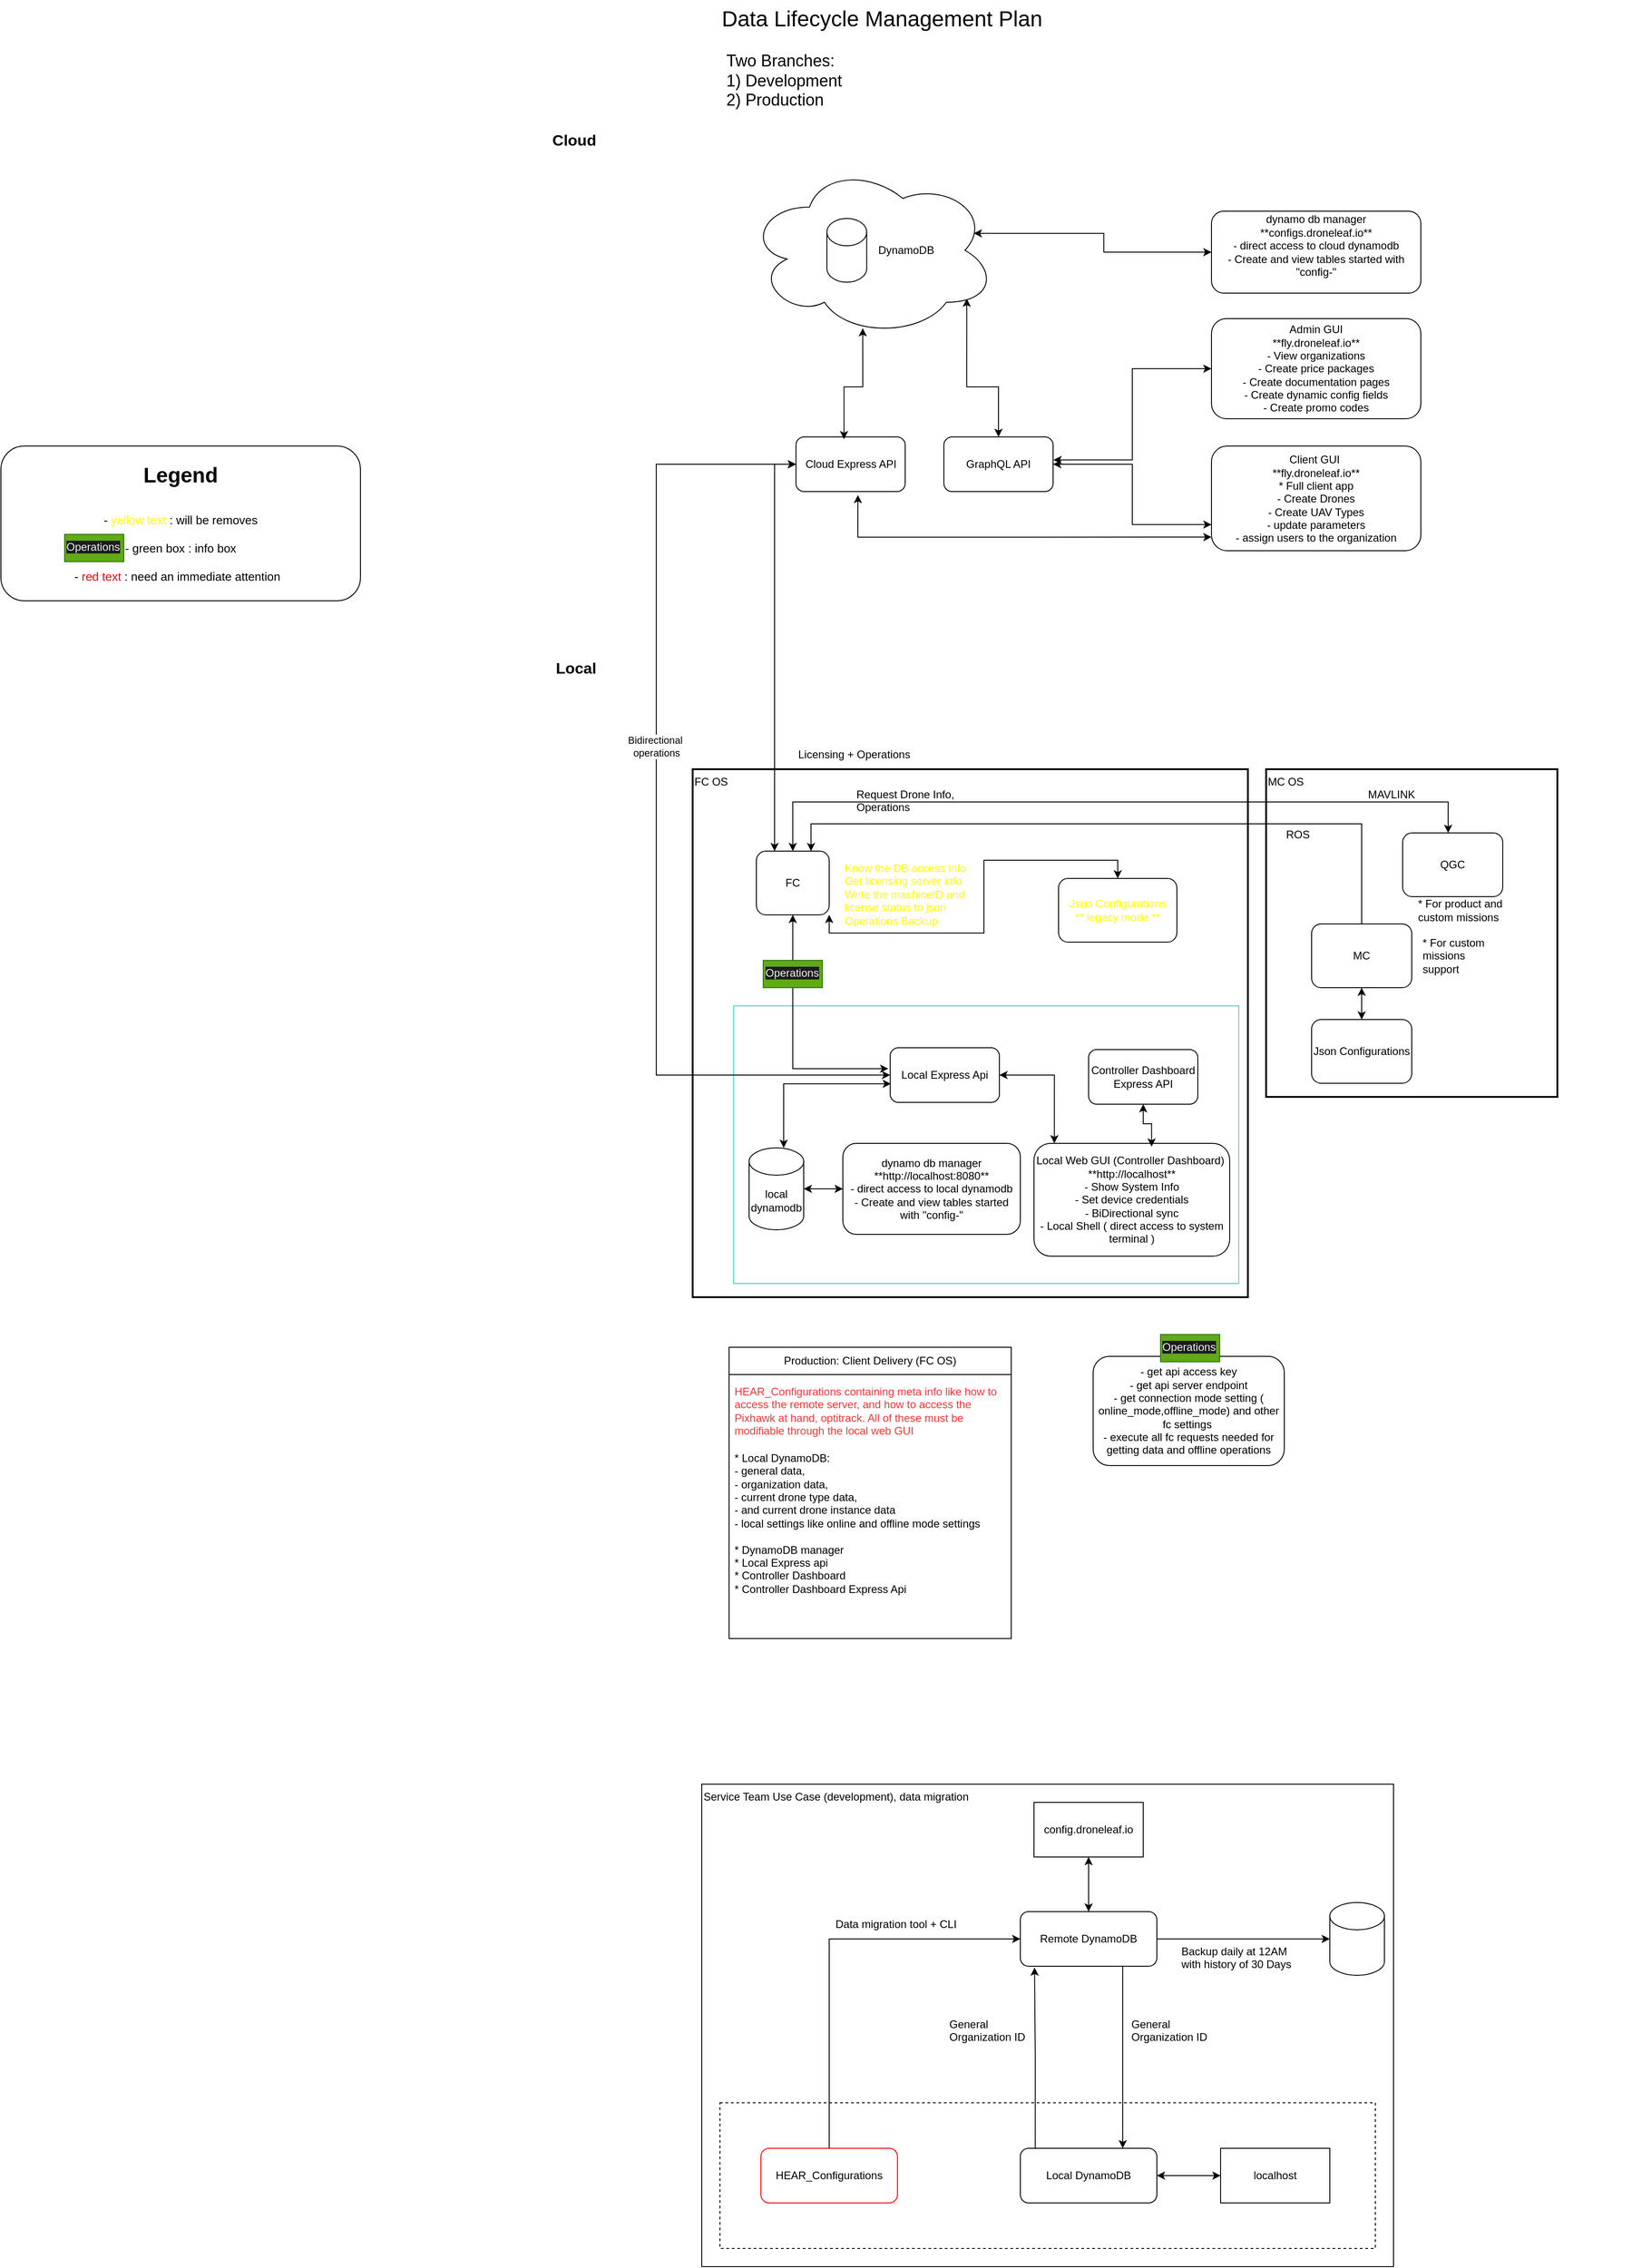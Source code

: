 <mxfile version="24.7.17">
  <diagram name="Page-1" id="wEaOUi3Pj6hZfM4FQyrd">
    <mxGraphModel dx="1914" dy="1690" grid="1" gridSize="10" guides="1" tooltips="1" connect="1" arrows="1" fold="1" page="1" pageScale="1" pageWidth="850" pageHeight="1100" math="0" shadow="0">
      <root>
        <mxCell id="0" />
        <mxCell id="1" parent="0" />
        <mxCell id="-x9LoiYlIFWPIXEZT7Lc-37" value="" style="rounded=0;whiteSpace=wrap;html=1;align=left;verticalAlign=top;fillColor=none;strokeWidth=2;strokeColor=#FFFFFF;" parent="1" vertex="1">
          <mxGeometry x="-170" y="355" width="1200" height="755" as="geometry" />
        </mxCell>
        <mxCell id="-x9LoiYlIFWPIXEZT7Lc-34" value="" style="rounded=0;whiteSpace=wrap;html=1;align=left;verticalAlign=top;fillColor=none;strokeWidth=2;strokeColor=#FFFFFF;" parent="1" vertex="1">
          <mxGeometry x="-170" y="-220" width="1200" height="530" as="geometry" />
        </mxCell>
        <mxCell id="qlC8jze0-tgk6nKBFoq2-5" value="FC OS" style="rounded=0;whiteSpace=wrap;html=1;align=left;verticalAlign=top;fillColor=none;strokeWidth=2;" parent="1" vertex="1">
          <mxGeometry y="495" width="610" height="580" as="geometry" />
        </mxCell>
        <mxCell id="-x9LoiYlIFWPIXEZT7Lc-21" value="" style="rounded=0;whiteSpace=wrap;html=1;align=left;verticalAlign=top;fillColor=none;strokeWidth=1;strokeColor=#50cec5;" parent="1" vertex="1">
          <mxGeometry x="45" y="755" width="555" height="305" as="geometry" />
        </mxCell>
        <mxCell id="C1pOEUcsQqXFjarirRQL-31" value="Service Team Use Case (development), data migration" style="rounded=0;whiteSpace=wrap;html=1;verticalAlign=top;align=left;" parent="1" vertex="1">
          <mxGeometry x="10" y="1610" width="760" height="530" as="geometry" />
        </mxCell>
        <mxCell id="C1pOEUcsQqXFjarirRQL-26" value="" style="rounded=0;whiteSpace=wrap;html=1;fillColor=none;dashed=1;" parent="1" vertex="1">
          <mxGeometry x="30" y="1960" width="720" height="160" as="geometry" />
        </mxCell>
        <mxCell id="qlC8jze0-tgk6nKBFoq2-6" value="MC OS" style="rounded=0;whiteSpace=wrap;html=1;align=left;verticalAlign=top;strokeWidth=2;" parent="1" vertex="1">
          <mxGeometry x="630" y="495" width="320" height="360" as="geometry" />
        </mxCell>
        <mxCell id="qlC8jze0-tgk6nKBFoq2-7" value="FC" style="rounded=1;whiteSpace=wrap;html=1;" parent="1" vertex="1">
          <mxGeometry x="70" y="585" width="80" height="70" as="geometry" />
        </mxCell>
        <mxCell id="C1pOEUcsQqXFjarirRQL-5" style="edgeStyle=orthogonalEdgeStyle;rounded=0;orthogonalLoop=1;jettySize=auto;html=1;exitX=-0.017;exitY=0.383;exitDx=0;exitDy=0;exitPerimeter=0;entryX=0.5;entryY=1;entryDx=0;entryDy=0;startArrow=classic;startFill=1;" parent="1" source="-x9LoiYlIFWPIXEZT7Lc-17" target="qlC8jze0-tgk6nKBFoq2-7" edge="1">
          <mxGeometry relative="1" as="geometry" />
        </mxCell>
        <mxCell id="qlC8jze0-tgk6nKBFoq2-8" value="local&lt;div&gt;dynamo&lt;span style=&quot;background-color: initial;&quot;&gt;db&lt;/span&gt;&lt;/div&gt;" style="shape=cylinder3;whiteSpace=wrap;html=1;boundedLbl=1;backgroundOutline=1;size=15;" parent="1" vertex="1">
          <mxGeometry x="62" y="911" width="60" height="90" as="geometry" />
        </mxCell>
        <mxCell id="qlC8jze0-tgk6nKBFoq2-10" value="Local Web GUI (Controller Dashboard)&amp;nbsp;&lt;div&gt;**http://localhost**&lt;br&gt;&lt;div&gt;- Show System Info&lt;br&gt;- Set device credentials&lt;br&gt;- BiDirectional sync&lt;/div&gt;&lt;/div&gt;&lt;div&gt;- Local Shell ( direct access to system terminal )&lt;/div&gt;" style="rounded=1;whiteSpace=wrap;html=1;" parent="1" vertex="1">
          <mxGeometry x="375" y="906" width="215" height="124" as="geometry" />
        </mxCell>
        <mxCell id="qlC8jze0-tgk6nKBFoq2-12" value="&lt;font color=&quot;#ffff00&quot;&gt;Json Configurations&lt;/font&gt;&lt;div&gt;&lt;font color=&quot;#ffff00&quot;&gt;** legacy mode **&lt;/font&gt;&lt;/div&gt;" style="rounded=1;whiteSpace=wrap;html=1;" parent="1" vertex="1">
          <mxGeometry x="402" y="615" width="130" height="70" as="geometry" />
        </mxCell>
        <mxCell id="qlC8jze0-tgk6nKBFoq2-13" value="Json Configurations" style="rounded=1;whiteSpace=wrap;html=1;" parent="1" vertex="1">
          <mxGeometry x="680" y="770" width="110" height="70" as="geometry" />
        </mxCell>
        <mxCell id="C1pOEUcsQqXFjarirRQL-33" style="edgeStyle=orthogonalEdgeStyle;rounded=0;orthogonalLoop=1;jettySize=auto;html=1;entryX=0.5;entryY=0;entryDx=0;entryDy=0;startArrow=classic;startFill=1;" parent="1" source="qlC8jze0-tgk6nKBFoq2-14" target="qlC8jze0-tgk6nKBFoq2-7" edge="1">
          <mxGeometry relative="1" as="geometry">
            <mxPoint x="705" y="530" as="sourcePoint" />
            <mxPoint x="105" y="550" as="targetPoint" />
            <Array as="points">
              <mxPoint x="830" y="531" />
              <mxPoint x="110" y="531" />
            </Array>
          </mxGeometry>
        </mxCell>
        <mxCell id="qlC8jze0-tgk6nKBFoq2-14" value="QGC" style="rounded=1;whiteSpace=wrap;html=1;" parent="1" vertex="1">
          <mxGeometry x="780" y="565" width="110" height="70" as="geometry" />
        </mxCell>
        <mxCell id="C1pOEUcsQqXFjarirRQL-48" style="edgeStyle=orthogonalEdgeStyle;rounded=0;orthogonalLoop=1;jettySize=auto;html=1;exitX=0.5;exitY=0;exitDx=0;exitDy=0;entryX=0.75;entryY=0;entryDx=0;entryDy=0;startArrow=none;startFill=0;" parent="1" source="qlC8jze0-tgk6nKBFoq2-16" target="qlC8jze0-tgk6nKBFoq2-7" edge="1">
          <mxGeometry relative="1" as="geometry">
            <Array as="points">
              <mxPoint x="735" y="555" />
              <mxPoint x="130" y="555" />
            </Array>
          </mxGeometry>
        </mxCell>
        <mxCell id="qlC8jze0-tgk6nKBFoq2-16" value="MC" style="rounded=1;whiteSpace=wrap;html=1;" parent="1" vertex="1">
          <mxGeometry x="680" y="665" width="110" height="70" as="geometry" />
        </mxCell>
        <mxCell id="C1pOEUcsQqXFjarirRQL-1" value="Production: Client Delivery (FC OS)" style="swimlane;fontStyle=0;childLayout=stackLayout;horizontal=1;startSize=30;horizontalStack=0;resizeParent=1;resizeParentMax=0;resizeLast=0;collapsible=1;marginBottom=0;whiteSpace=wrap;html=1;" parent="1" vertex="1">
          <mxGeometry x="40" y="1130" width="310" height="320" as="geometry">
            <mxRectangle x="40" y="1130" width="230" height="30" as="alternateBounds" />
          </mxGeometry>
        </mxCell>
        <mxCell id="C1pOEUcsQqXFjarirRQL-3" value="&lt;font color=&quot;#ff3333&quot;&gt;HEAR_Configurations containing meta info like how to access the remote server, and how to access the Pixhawk at hand, optitrack. All of these must be modifiable through the local web GUI&lt;/font&gt;" style="text;strokeColor=none;fillColor=none;align=left;verticalAlign=middle;spacingLeft=4;spacingRight=4;overflow=hidden;points=[[0,0.5],[1,0.5]];portConstraint=eastwest;rotatable=0;whiteSpace=wrap;html=1;" parent="C1pOEUcsQqXFjarirRQL-1" vertex="1">
          <mxGeometry y="30" width="310" height="80" as="geometry" />
        </mxCell>
        <mxCell id="C1pOEUcsQqXFjarirRQL-4" value="* Local DynamoDB:&lt;div&gt;- general data,&amp;nbsp;&lt;/div&gt;&lt;div&gt;- organization data,&amp;nbsp;&lt;/div&gt;&lt;div&gt;- current drone type data,&amp;nbsp;&lt;/div&gt;&lt;div&gt;- and current drone instance data&lt;/div&gt;&lt;div&gt;- local settings like online and offline mode settings&lt;/div&gt;&lt;div&gt;&lt;br&gt;&lt;/div&gt;&lt;div&gt;* DynamoDB manager&lt;/div&gt;&lt;div&gt;&lt;span style=&quot;background-color: initial;&quot;&gt;* Local Express api&lt;/span&gt;&lt;br&gt;&lt;/div&gt;&lt;div&gt;* Controller Dashboard&amp;nbsp;&lt;/div&gt;&lt;div&gt;* Controller Dashboard Express Api&lt;/div&gt;&lt;div&gt;&lt;br&gt;&lt;/div&gt;&lt;div&gt;&lt;br&gt;&lt;/div&gt;&lt;div&gt;&lt;br&gt;&lt;/div&gt;" style="text;strokeColor=none;fillColor=none;align=left;verticalAlign=middle;spacingLeft=4;spacingRight=4;overflow=hidden;points=[[0,0.5],[1,0.5]];portConstraint=eastwest;rotatable=0;whiteSpace=wrap;html=1;" parent="C1pOEUcsQqXFjarirRQL-1" vertex="1">
          <mxGeometry y="110" width="310" height="210" as="geometry" />
        </mxCell>
        <mxCell id="C1pOEUcsQqXFjarirRQL-6" style="edgeStyle=orthogonalEdgeStyle;rounded=0;orthogonalLoop=1;jettySize=auto;html=1;exitX=0.5;exitY=0;exitDx=0;exitDy=0;entryX=1;entryY=1;entryDx=0;entryDy=0;startArrow=classic;startFill=1;" parent="1" source="qlC8jze0-tgk6nKBFoq2-12" target="qlC8jze0-tgk6nKBFoq2-7" edge="1">
          <mxGeometry relative="1" as="geometry">
            <mxPoint x="120" y="765" as="sourcePoint" />
            <mxPoint x="120" y="665" as="targetPoint" />
            <Array as="points">
              <mxPoint x="467" y="595" />
              <mxPoint x="320" y="595" />
              <mxPoint x="320" y="675" />
              <mxPoint x="150" y="675" />
            </Array>
          </mxGeometry>
        </mxCell>
        <mxCell id="C1pOEUcsQqXFjarirRQL-7" value="&lt;font color=&quot;#ffff00&quot;&gt;Know the DB access info&lt;/font&gt;&lt;div&gt;&lt;font color=&quot;#ffff00&quot;&gt;Get licensing server info&lt;br&gt;&lt;/font&gt;&lt;div&gt;&lt;font color=&quot;#ffff00&quot;&gt;Write the machineID and license status to json&lt;/font&gt;&lt;/div&gt;&lt;/div&gt;&lt;div&gt;&lt;font color=&quot;#ffff00&quot;&gt;Operations Backup&lt;/font&gt;&lt;/div&gt;" style="text;html=1;align=left;verticalAlign=top;whiteSpace=wrap;rounded=0;" parent="1" vertex="1">
          <mxGeometry x="165" y="590" width="145" height="100" as="geometry" />
        </mxCell>
        <mxCell id="C1pOEUcsQqXFjarirRQL-9" style="edgeStyle=orthogonalEdgeStyle;rounded=0;orthogonalLoop=1;jettySize=auto;html=1;entryX=0.104;entryY=0;entryDx=0;entryDy=0;startArrow=classic;startFill=1;entryPerimeter=0;" parent="1" source="-x9LoiYlIFWPIXEZT7Lc-17" target="qlC8jze0-tgk6nKBFoq2-10" edge="1">
          <mxGeometry relative="1" as="geometry">
            <mxPoint x="300" y="765" as="sourcePoint" />
            <mxPoint x="160" y="665" as="targetPoint" />
          </mxGeometry>
        </mxCell>
        <mxCell id="C1pOEUcsQqXFjarirRQL-13" style="edgeStyle=orthogonalEdgeStyle;rounded=0;orthogonalLoop=1;jettySize=auto;html=1;exitX=0.5;exitY=0;exitDx=0;exitDy=0;" parent="1" source="C1pOEUcsQqXFjarirRQL-10" target="C1pOEUcsQqXFjarirRQL-11" edge="1">
          <mxGeometry relative="1" as="geometry">
            <Array as="points">
              <mxPoint x="150" y="1780" />
            </Array>
          </mxGeometry>
        </mxCell>
        <mxCell id="C1pOEUcsQqXFjarirRQL-10" value="HEAR_Configurations" style="rounded=1;whiteSpace=wrap;html=1;strokeColor=#FF0000;" parent="1" vertex="1">
          <mxGeometry x="75" y="2010" width="150" height="60" as="geometry" />
        </mxCell>
        <mxCell id="C1pOEUcsQqXFjarirRQL-11" value="Remote DynamoDB" style="rounded=1;whiteSpace=wrap;html=1;" parent="1" vertex="1">
          <mxGeometry x="360" y="1750" width="150" height="60" as="geometry" />
        </mxCell>
        <mxCell id="C1pOEUcsQqXFjarirRQL-12" value="Local DynamoDB" style="rounded=1;whiteSpace=wrap;html=1;" parent="1" vertex="1">
          <mxGeometry x="360" y="2010" width="150" height="60" as="geometry" />
        </mxCell>
        <mxCell id="C1pOEUcsQqXFjarirRQL-14" value="Data migration tool + CLI" style="text;html=1;align=left;verticalAlign=top;whiteSpace=wrap;rounded=0;" parent="1" vertex="1">
          <mxGeometry x="155" y="1750" width="160" height="30" as="geometry" />
        </mxCell>
        <mxCell id="C1pOEUcsQqXFjarirRQL-15" style="edgeStyle=orthogonalEdgeStyle;rounded=0;orthogonalLoop=1;jettySize=auto;html=1;exitX=0.109;exitY=-0.003;exitDx=0;exitDy=0;entryX=0.104;entryY=1.023;entryDx=0;entryDy=0;exitPerimeter=0;entryPerimeter=0;" parent="1" source="C1pOEUcsQqXFjarirRQL-12" target="C1pOEUcsQqXFjarirRQL-11" edge="1">
          <mxGeometry relative="1" as="geometry">
            <mxPoint x="250" y="1830" as="sourcePoint" />
            <mxPoint x="380" y="1830" as="targetPoint" />
          </mxGeometry>
        </mxCell>
        <mxCell id="C1pOEUcsQqXFjarirRQL-16" style="edgeStyle=orthogonalEdgeStyle;rounded=0;orthogonalLoop=1;jettySize=auto;html=1;exitX=0.75;exitY=1;exitDx=0;exitDy=0;entryX=0.75;entryY=0;entryDx=0;entryDy=0;" parent="1" source="C1pOEUcsQqXFjarirRQL-11" target="C1pOEUcsQqXFjarirRQL-12" edge="1">
          <mxGeometry relative="1" as="geometry">
            <mxPoint x="386" y="2020" as="sourcePoint" />
            <mxPoint x="386" y="1821" as="targetPoint" />
          </mxGeometry>
        </mxCell>
        <mxCell id="C1pOEUcsQqXFjarirRQL-17" value="General&lt;div&gt;Organization ID&lt;/div&gt;" style="text;html=1;align=left;verticalAlign=top;whiteSpace=wrap;rounded=0;" parent="1" vertex="1">
          <mxGeometry x="480" y="1860" width="100" height="80" as="geometry" />
        </mxCell>
        <mxCell id="C1pOEUcsQqXFjarirRQL-18" value="General&lt;div&gt;Organization ID&lt;/div&gt;" style="text;html=1;align=left;verticalAlign=top;whiteSpace=wrap;rounded=0;" parent="1" vertex="1">
          <mxGeometry x="280" y="1860" width="100" height="80" as="geometry" />
        </mxCell>
        <mxCell id="C1pOEUcsQqXFjarirRQL-20" style="edgeStyle=orthogonalEdgeStyle;rounded=0;orthogonalLoop=1;jettySize=auto;html=1;exitX=0.5;exitY=0;exitDx=0;exitDy=0;entryX=0.5;entryY=1;entryDx=0;entryDy=0;startArrow=classic;startFill=1;" parent="1" source="C1pOEUcsQqXFjarirRQL-11" target="C1pOEUcsQqXFjarirRQL-23" edge="1">
          <mxGeometry relative="1" as="geometry">
            <mxPoint x="550" y="1690" as="targetPoint" />
          </mxGeometry>
        </mxCell>
        <mxCell id="C1pOEUcsQqXFjarirRQL-23" value="config.droneleaf.io" style="rounded=0;whiteSpace=wrap;html=1;" parent="1" vertex="1">
          <mxGeometry x="375" y="1630" width="120" height="60" as="geometry" />
        </mxCell>
        <mxCell id="C1pOEUcsQqXFjarirRQL-24" value="localhost" style="rounded=0;whiteSpace=wrap;html=1;" parent="1" vertex="1">
          <mxGeometry x="580" y="2010" width="120" height="60" as="geometry" />
        </mxCell>
        <mxCell id="C1pOEUcsQqXFjarirRQL-25" style="edgeStyle=orthogonalEdgeStyle;rounded=0;orthogonalLoop=1;jettySize=auto;html=1;exitX=1;exitY=0.5;exitDx=0;exitDy=0;entryX=0;entryY=0.5;entryDx=0;entryDy=0;startArrow=classic;startFill=1;" parent="1" source="C1pOEUcsQqXFjarirRQL-12" target="C1pOEUcsQqXFjarirRQL-24" edge="1">
          <mxGeometry relative="1" as="geometry">
            <mxPoint x="544.5" y="2000" as="sourcePoint" />
            <mxPoint x="659.5" y="1940" as="targetPoint" />
          </mxGeometry>
        </mxCell>
        <mxCell id="C1pOEUcsQqXFjarirRQL-27" value="" style="shape=cylinder3;whiteSpace=wrap;html=1;boundedLbl=1;backgroundOutline=1;size=15;" parent="1" vertex="1">
          <mxGeometry x="700" y="1740" width="60" height="80" as="geometry" />
        </mxCell>
        <mxCell id="C1pOEUcsQqXFjarirRQL-28" style="edgeStyle=orthogonalEdgeStyle;rounded=0;orthogonalLoop=1;jettySize=auto;html=1;exitX=1;exitY=0.5;exitDx=0;exitDy=0;entryX=0;entryY=0.5;entryDx=0;entryDy=0;entryPerimeter=0;" parent="1" source="C1pOEUcsQqXFjarirRQL-11" target="C1pOEUcsQqXFjarirRQL-27" edge="1">
          <mxGeometry relative="1" as="geometry" />
        </mxCell>
        <mxCell id="C1pOEUcsQqXFjarirRQL-29" value="Backup daily at 12AM&lt;br&gt;with history of 30 Days" style="text;html=1;align=left;verticalAlign=top;whiteSpace=wrap;rounded=0;" parent="1" vertex="1">
          <mxGeometry x="535" y="1780" width="165" height="30" as="geometry" />
        </mxCell>
        <mxCell id="C1pOEUcsQqXFjarirRQL-32" value="Two Branches:&lt;div&gt;1) Development&lt;/div&gt;&lt;div&gt;2) Production&lt;/div&gt;" style="text;html=1;align=left;verticalAlign=top;whiteSpace=wrap;rounded=0;fontSize=18;" parent="1" vertex="1">
          <mxGeometry x="35" y="-300" width="250" height="80" as="geometry" />
        </mxCell>
        <mxCell id="C1pOEUcsQqXFjarirRQL-34" value="Request Drone Info, Operations" style="text;html=1;align=left;verticalAlign=top;whiteSpace=wrap;rounded=0;" parent="1" vertex="1">
          <mxGeometry x="177.5" y="509" width="112.5" height="30" as="geometry" />
        </mxCell>
        <mxCell id="C1pOEUcsQqXFjarirRQL-36" value="Data Lifecycle Management Plan" style="text;html=1;align=left;verticalAlign=top;whiteSpace=wrap;rounded=0;fontSize=24;" parent="1" vertex="1">
          <mxGeometry x="30" y="-350" width="510" height="30" as="geometry" />
        </mxCell>
        <mxCell id="C1pOEUcsQqXFjarirRQL-38" style="edgeStyle=orthogonalEdgeStyle;rounded=0;orthogonalLoop=1;jettySize=auto;html=1;exitX=0.25;exitY=0;exitDx=0;exitDy=0;entryX=0;entryY=0.5;entryDx=0;entryDy=0;startArrow=classic;startFill=1;" parent="1" source="qlC8jze0-tgk6nKBFoq2-7" target="-x9LoiYlIFWPIXEZT7Lc-22" edge="1">
          <mxGeometry relative="1" as="geometry" />
        </mxCell>
        <mxCell id="C1pOEUcsQqXFjarirRQL-39" value="Licensing + Operations" style="text;html=1;align=left;verticalAlign=top;whiteSpace=wrap;rounded=0;" parent="1" vertex="1">
          <mxGeometry x="113.5" y="465" width="162.5" height="30" as="geometry" />
        </mxCell>
        <mxCell id="C1pOEUcsQqXFjarirRQL-41" style="edgeStyle=orthogonalEdgeStyle;rounded=0;orthogonalLoop=1;jettySize=auto;html=1;exitX=0;exitY=0.5;exitDx=0;exitDy=0;startArrow=classic;startFill=1;entryX=0;entryY=0.5;entryDx=0;entryDy=0;" parent="1" source="-x9LoiYlIFWPIXEZT7Lc-17" target="-x9LoiYlIFWPIXEZT7Lc-22" edge="1">
          <mxGeometry relative="1" as="geometry">
            <Array as="points">
              <mxPoint x="-40" y="831" />
              <mxPoint x="-40" y="160" />
            </Array>
            <mxPoint x="40" y="220" as="targetPoint" />
          </mxGeometry>
        </mxCell>
        <mxCell id="-x9LoiYlIFWPIXEZT7Lc-27" value="Bidirectional&amp;nbsp;&lt;div&gt;operations&lt;/div&gt;" style="edgeLabel;html=1;align=center;verticalAlign=middle;resizable=0;points=[];" parent="C1pOEUcsQqXFjarirRQL-41" vertex="1" connectable="0">
          <mxGeometry x="0.266" y="-2" relative="1" as="geometry">
            <mxPoint x="-2" y="66" as="offset" />
          </mxGeometry>
        </mxCell>
        <mxCell id="C1pOEUcsQqXFjarirRQL-44" value="&lt;span style=&quot;color: rgb(240, 240, 240); font-family: Helvetica; font-size: 12px; font-style: normal; font-variant-ligatures: normal; font-variant-caps: normal; font-weight: 400; letter-spacing: normal; orphans: 2; text-align: left; text-indent: 0px; text-transform: none; widows: 2; word-spacing: 0px; -webkit-text-stroke-width: 0px; white-space: normal; background-color: rgb(27, 29, 30); text-decoration-thickness: initial; text-decoration-style: initial; text-decoration-color: initial; display: inline !important; float: none;&quot;&gt;Operations&lt;/span&gt;" style="text;whiteSpace=wrap;html=1;fillColor=#60a917;fontColor=#ffffff;strokeColor=#2D7600;" parent="1" vertex="1">
          <mxGeometry x="77.5" y="705" width="65" height="30" as="geometry" />
        </mxCell>
        <mxCell id="C1pOEUcsQqXFjarirRQL-45" style="edgeStyle=orthogonalEdgeStyle;rounded=0;orthogonalLoop=1;jettySize=auto;html=1;exitX=0.5;exitY=0;exitDx=0;exitDy=0;entryX=0.5;entryY=1;entryDx=0;entryDy=0;startArrow=classic;startFill=1;" parent="1" source="qlC8jze0-tgk6nKBFoq2-13" target="qlC8jze0-tgk6nKBFoq2-16" edge="1">
          <mxGeometry relative="1" as="geometry">
            <mxPoint x="495" y="765" as="sourcePoint" />
            <mxPoint x="495" y="645" as="targetPoint" />
          </mxGeometry>
        </mxCell>
        <mxCell id="C1pOEUcsQqXFjarirRQL-46" value="* For custom missions support" style="text;html=1;align=left;verticalAlign=middle;whiteSpace=wrap;rounded=0;" parent="1" vertex="1">
          <mxGeometry x="800" y="685" width="90" height="30" as="geometry" />
        </mxCell>
        <mxCell id="C1pOEUcsQqXFjarirRQL-47" value="* For product and custom missions" style="text;html=1;align=left;verticalAlign=middle;whiteSpace=wrap;rounded=0;" parent="1" vertex="1">
          <mxGeometry x="795" y="635" width="130" height="30" as="geometry" />
        </mxCell>
        <mxCell id="C1pOEUcsQqXFjarirRQL-49" value="ROS" style="text;html=1;align=left;verticalAlign=top;whiteSpace=wrap;rounded=0;" parent="1" vertex="1">
          <mxGeometry x="650" y="553" width="50" height="30" as="geometry" />
        </mxCell>
        <mxCell id="-x9LoiYlIFWPIXEZT7Lc-4" value="MAVLINK" style="text;html=1;align=left;verticalAlign=top;whiteSpace=wrap;rounded=0;" parent="1" vertex="1">
          <mxGeometry x="740" y="509" width="50" height="30" as="geometry" />
        </mxCell>
        <mxCell id="-x9LoiYlIFWPIXEZT7Lc-5" value="Client GUI&amp;nbsp;&lt;div&gt;**fly.droneleaf.io**&lt;div&gt;* Full client app&lt;/div&gt;&lt;div&gt;- Create Drones&lt;/div&gt;&lt;div&gt;- Create UAV Types&lt;/div&gt;&lt;div&gt;- update parameters&lt;/div&gt;&lt;div&gt;- assign users to the organization&lt;/div&gt;&lt;/div&gt;" style="rounded=1;whiteSpace=wrap;html=1;" parent="1" vertex="1">
          <mxGeometry x="570" y="140" width="230" height="115" as="geometry" />
        </mxCell>
        <mxCell id="-x9LoiYlIFWPIXEZT7Lc-7" value="Admin GUI&lt;div&gt;**fly.droneleaf.io**&lt;br&gt;&lt;div&gt;- View organizations&lt;/div&gt;&lt;div&gt;- Create price packages&lt;/div&gt;&lt;div&gt;- Create documentation pages&lt;br&gt;- Create dynamic config fields&lt;br&gt;- Create promo codes&lt;/div&gt;&lt;/div&gt;" style="rounded=1;whiteSpace=wrap;html=1;" parent="1" vertex="1">
          <mxGeometry x="570" width="230" height="110" as="geometry" />
        </mxCell>
        <mxCell id="-x9LoiYlIFWPIXEZT7Lc-10" value="dynamo db manager&lt;div&gt;**http://localhost:8080**&lt;br&gt;&lt;div&gt;- direct access to local dynamodb&lt;/div&gt;&lt;div&gt;- Create and view tables started with &quot;config-&quot;&lt;br&gt;&lt;/div&gt;&lt;/div&gt;" style="rounded=1;whiteSpace=wrap;html=1;" parent="1" vertex="1">
          <mxGeometry x="165" y="906" width="195" height="100" as="geometry" />
        </mxCell>
        <mxCell id="-x9LoiYlIFWPIXEZT7Lc-11" style="edgeStyle=orthogonalEdgeStyle;rounded=0;orthogonalLoop=1;jettySize=auto;html=1;entryX=0;entryY=0.5;entryDx=0;entryDy=0;startArrow=classic;startFill=1;exitX=1.003;exitY=0.421;exitDx=0;exitDy=0;exitPerimeter=0;" parent="1" source="-x9LoiYlIFWPIXEZT7Lc-23" target="-x9LoiYlIFWPIXEZT7Lc-7" edge="1">
          <mxGeometry relative="1" as="geometry">
            <mxPoint x="389.75" y="190" as="sourcePoint" />
            <mxPoint x="389.75" y="90" as="targetPoint" />
          </mxGeometry>
        </mxCell>
        <mxCell id="-x9LoiYlIFWPIXEZT7Lc-12" style="edgeStyle=orthogonalEdgeStyle;rounded=0;orthogonalLoop=1;jettySize=auto;html=1;entryX=0;entryY=0.75;entryDx=0;entryDy=0;startArrow=classic;startFill=1;exitX=1;exitY=0.5;exitDx=0;exitDy=0;" parent="1" source="-x9LoiYlIFWPIXEZT7Lc-23" target="-x9LoiYlIFWPIXEZT7Lc-5" edge="1">
          <mxGeometry relative="1" as="geometry">
            <mxPoint x="440" y="290" as="sourcePoint" />
            <mxPoint x="440" y="190" as="targetPoint" />
          </mxGeometry>
        </mxCell>
        <mxCell id="-x9LoiYlIFWPIXEZT7Lc-14" value="dynamo db manager&lt;div&gt;**configs.droneleaf.io**&lt;br&gt;&lt;div&gt;- direct access to cloud dynamodb&lt;/div&gt;&lt;div&gt;- Create and view tables started with &quot;config-&quot;&lt;/div&gt;&lt;div&gt;&lt;br&gt;&lt;/div&gt;&lt;/div&gt;" style="rounded=1;whiteSpace=wrap;html=1;" parent="1" vertex="1">
          <mxGeometry x="570" y="-118" width="230" height="90" as="geometry" />
        </mxCell>
        <mxCell id="-x9LoiYlIFWPIXEZT7Lc-15" style="edgeStyle=orthogonalEdgeStyle;rounded=0;orthogonalLoop=1;jettySize=auto;html=1;startArrow=classic;startFill=1;exitX=0.91;exitY=0.402;exitDx=0;exitDy=0;exitPerimeter=0;" parent="1" source="qlC8jze0-tgk6nKBFoq2-1" target="-x9LoiYlIFWPIXEZT7Lc-14" edge="1">
          <mxGeometry relative="1" as="geometry">
            <mxPoint x="322" y="175" as="sourcePoint" />
            <mxPoint x="530" y="-40" as="targetPoint" />
          </mxGeometry>
        </mxCell>
        <mxCell id="-x9LoiYlIFWPIXEZT7Lc-17" value="Local Express Api" style="rounded=1;whiteSpace=wrap;html=1;" parent="1" vertex="1">
          <mxGeometry x="217" y="801" width="120" height="60" as="geometry" />
        </mxCell>
        <mxCell id="-x9LoiYlIFWPIXEZT7Lc-18" value="" style="endArrow=classic;startArrow=classic;html=1;rounded=0;entryX=0;entryY=0.5;entryDx=0;entryDy=0;" parent="1" source="qlC8jze0-tgk6nKBFoq2-8" target="-x9LoiYlIFWPIXEZT7Lc-10" edge="1">
          <mxGeometry width="50" height="50" relative="1" as="geometry">
            <mxPoint x="105" y="905" as="sourcePoint" />
            <mxPoint x="155" y="855" as="targetPoint" />
          </mxGeometry>
        </mxCell>
        <mxCell id="-x9LoiYlIFWPIXEZT7Lc-20" style="edgeStyle=orthogonalEdgeStyle;rounded=0;orthogonalLoop=1;jettySize=auto;html=1;exitX=0.007;exitY=0.66;exitDx=0;exitDy=0;exitPerimeter=0;entryX=0.633;entryY=0;entryDx=0;entryDy=0;startArrow=classic;startFill=1;entryPerimeter=0;" parent="1" source="-x9LoiYlIFWPIXEZT7Lc-17" target="qlC8jze0-tgk6nKBFoq2-8" edge="1">
          <mxGeometry relative="1" as="geometry">
            <mxPoint x="224" y="783" as="sourcePoint" />
            <mxPoint x="120" y="665" as="targetPoint" />
          </mxGeometry>
        </mxCell>
        <mxCell id="-x9LoiYlIFWPIXEZT7Lc-22" value="Cloud Express API" style="rounded=1;whiteSpace=wrap;html=1;" parent="1" vertex="1">
          <mxGeometry x="113.5" y="130" width="120" height="60" as="geometry" />
        </mxCell>
        <mxCell id="-x9LoiYlIFWPIXEZT7Lc-23" value="GraphQL API" style="rounded=1;whiteSpace=wrap;html=1;" parent="1" vertex="1">
          <mxGeometry x="276" y="130" width="120" height="60" as="geometry" />
        </mxCell>
        <mxCell id="-x9LoiYlIFWPIXEZT7Lc-24" style="edgeStyle=orthogonalEdgeStyle;rounded=0;orthogonalLoop=1;jettySize=auto;html=1;startArrow=classic;startFill=1;exitX=0.882;exitY=0.779;exitDx=0;exitDy=0;exitPerimeter=0;" parent="1" source="qlC8jze0-tgk6nKBFoq2-1" target="-x9LoiYlIFWPIXEZT7Lc-23" edge="1">
          <mxGeometry relative="1" as="geometry">
            <mxPoint x="165.02" y="50" as="sourcePoint" />
            <mxPoint x="520.52" y="77" as="targetPoint" />
          </mxGeometry>
        </mxCell>
        <mxCell id="-x9LoiYlIFWPIXEZT7Lc-26" style="edgeStyle=orthogonalEdgeStyle;rounded=0;orthogonalLoop=1;jettySize=auto;html=1;startArrow=classic;startFill=1;exitX=0.464;exitY=0.95;exitDx=0;exitDy=0;exitPerimeter=0;entryX=0.44;entryY=0.041;entryDx=0;entryDy=0;entryPerimeter=0;" parent="1" source="qlC8jze0-tgk6nKBFoq2-1" target="-x9LoiYlIFWPIXEZT7Lc-22" edge="1">
          <mxGeometry relative="1" as="geometry">
            <mxPoint x="58.48" y="-40" as="sourcePoint" />
            <mxPoint x="86.48" y="92" as="targetPoint" />
          </mxGeometry>
        </mxCell>
        <mxCell id="-x9LoiYlIFWPIXEZT7Lc-28" value="Controller Dashboard Express API" style="rounded=1;whiteSpace=wrap;html=1;" parent="1" vertex="1">
          <mxGeometry x="435" y="803" width="120" height="60" as="geometry" />
        </mxCell>
        <mxCell id="-x9LoiYlIFWPIXEZT7Lc-29" style="edgeStyle=orthogonalEdgeStyle;rounded=0;orthogonalLoop=1;jettySize=auto;html=1;entryX=0.601;entryY=0.029;entryDx=0;entryDy=0;startArrow=classic;startFill=1;entryPerimeter=0;exitX=0.5;exitY=1;exitDx=0;exitDy=0;" parent="1" source="-x9LoiYlIFWPIXEZT7Lc-28" target="qlC8jze0-tgk6nKBFoq2-10" edge="1">
          <mxGeometry relative="1" as="geometry">
            <mxPoint x="375" y="780" as="sourcePoint" />
            <mxPoint x="434" y="855" as="targetPoint" />
          </mxGeometry>
        </mxCell>
        <mxCell id="-x9LoiYlIFWPIXEZT7Lc-32" style="edgeStyle=orthogonalEdgeStyle;rounded=0;orthogonalLoop=1;jettySize=auto;html=1;startArrow=classic;startFill=1;exitX=0.567;exitY=1.062;exitDx=0;exitDy=0;exitPerimeter=0;entryX=0;entryY=0.87;entryDx=0;entryDy=0;entryPerimeter=0;" parent="1" source="-x9LoiYlIFWPIXEZT7Lc-22" target="-x9LoiYlIFWPIXEZT7Lc-5" edge="1">
          <mxGeometry relative="1" as="geometry">
            <mxPoint x="406" y="170" as="sourcePoint" />
            <mxPoint x="470" y="240" as="targetPoint" />
            <Array as="points">
              <mxPoint x="182" y="240" />
            </Array>
          </mxGeometry>
        </mxCell>
        <mxCell id="-x9LoiYlIFWPIXEZT7Lc-35" value="&lt;font style=&quot;font-size: 17px;&quot;&gt;&lt;b&gt;Cloud&lt;/b&gt;&lt;/font&gt;" style="text;html=1;align=center;verticalAlign=middle;whiteSpace=wrap;rounded=0;" parent="1" vertex="1">
          <mxGeometry x="-160" y="-210" width="60" height="30" as="geometry" />
        </mxCell>
        <mxCell id="-x9LoiYlIFWPIXEZT7Lc-36" value="" style="group" parent="1" vertex="1" connectable="0">
          <mxGeometry x="60" y="-170" width="273.397" height="190" as="geometry" />
        </mxCell>
        <mxCell id="qlC8jze0-tgk6nKBFoq2-1" value="" style="ellipse;shape=cloud;whiteSpace=wrap;html=1;" parent="-x9LoiYlIFWPIXEZT7Lc-36" vertex="1">
          <mxGeometry width="273.397" height="190" as="geometry" />
        </mxCell>
        <mxCell id="qlC8jze0-tgk6nKBFoq2-2" value="" style="shape=cylinder3;whiteSpace=wrap;html=1;boundedLbl=1;backgroundOutline=1;size=15;" parent="-x9LoiYlIFWPIXEZT7Lc-36" vertex="1">
          <mxGeometry x="87.487" y="60" width="43.744" height="70" as="geometry" />
        </mxCell>
        <mxCell id="qlC8jze0-tgk6nKBFoq2-3" value="DynamoDB" style="text;html=1;align=left;verticalAlign=middle;whiteSpace=wrap;rounded=0;" parent="-x9LoiYlIFWPIXEZT7Lc-36" vertex="1">
          <mxGeometry x="142.167" y="80" width="65.615" height="30" as="geometry" />
        </mxCell>
        <mxCell id="-x9LoiYlIFWPIXEZT7Lc-38" value="&lt;font style=&quot;font-size: 17px;&quot;&gt;&lt;b&gt;Local&lt;/b&gt;&lt;/font&gt;" style="text;html=1;align=center;verticalAlign=middle;whiteSpace=wrap;rounded=0;" parent="1" vertex="1">
          <mxGeometry x="-158" y="370" width="60" height="30" as="geometry" />
        </mxCell>
        <mxCell id="5hclwF96Is8P2IXJVTBa-3" value="- get api access key&lt;div&gt;- get api server endpoint&lt;br&gt;&lt;div&gt;- get connection mode setting ( online_mode,offline_mode) and other fc settings&lt;span style=&quot;background-color: initial;&quot;&gt;&amp;nbsp;&lt;/span&gt;&lt;/div&gt;&lt;div&gt;- execute all fc requests needed for getting data and offline operations&lt;/div&gt;&lt;/div&gt;" style="rounded=1;whiteSpace=wrap;html=1;" vertex="1" parent="1">
          <mxGeometry x="440" y="1140" width="210" height="120" as="geometry" />
        </mxCell>
        <mxCell id="5hclwF96Is8P2IXJVTBa-4" value="&lt;span style=&quot;color: rgb(240, 240, 240); font-family: Helvetica; font-size: 12px; font-style: normal; font-variant-ligatures: normal; font-variant-caps: normal; font-weight: 400; letter-spacing: normal; orphans: 2; text-align: left; text-indent: 0px; text-transform: none; widows: 2; word-spacing: 0px; -webkit-text-stroke-width: 0px; white-space: normal; background-color: rgb(27, 29, 30); text-decoration-thickness: initial; text-decoration-style: initial; text-decoration-color: initial; display: inline !important; float: none;&quot;&gt;Operations&lt;/span&gt;" style="text;whiteSpace=wrap;html=1;fillColor=#60a917;fontColor=#ffffff;strokeColor=#2D7600;" vertex="1" parent="1">
          <mxGeometry x="514" y="1116" width="65" height="30" as="geometry" />
        </mxCell>
        <mxCell id="5hclwF96Is8P2IXJVTBa-5" value="&lt;b style=&quot;font-size: 23px;&quot;&gt;&lt;font style=&quot;font-size: 23px;&quot;&gt;Legend&lt;/font&gt;&lt;/b&gt;&lt;div style=&quot;font-size: 13px;&quot;&gt;&lt;span style=&quot;font-size: 23px;&quot;&gt;&lt;b&gt;&lt;br&gt;&lt;/b&gt;&lt;/span&gt;&lt;div style=&quot;&quot;&gt;- &lt;font color=&quot;#ffff00&quot;&gt;yellow text&lt;/font&gt; : will be removes&lt;/div&gt;&lt;div style=&quot;&quot;&gt;&lt;br&gt;&lt;/div&gt;&lt;div&gt;- green box : info box&lt;/div&gt;&lt;div&gt;&lt;br&gt;&lt;/div&gt;&lt;div&gt;- &lt;font color=&quot;#ff0000&quot;&gt;red text&lt;/font&gt; : need an immediate attention&amp;nbsp;&amp;nbsp;&lt;/div&gt;&lt;/div&gt;" style="rounded=1;whiteSpace=wrap;html=1;" vertex="1" parent="1">
          <mxGeometry x="-760" y="140" width="395" height="170" as="geometry" />
        </mxCell>
        <mxCell id="5hclwF96Is8P2IXJVTBa-6" value="&lt;span style=&quot;color: rgb(240, 240, 240); font-family: Helvetica; font-size: 12px; font-style: normal; font-variant-ligatures: normal; font-variant-caps: normal; font-weight: 400; letter-spacing: normal; orphans: 2; text-align: left; text-indent: 0px; text-transform: none; widows: 2; word-spacing: 0px; -webkit-text-stroke-width: 0px; white-space: normal; background-color: rgb(27, 29, 30); text-decoration-thickness: initial; text-decoration-style: initial; text-decoration-color: initial; display: inline !important; float: none;&quot;&gt;Operations&lt;/span&gt;" style="text;whiteSpace=wrap;html=1;fillColor=#60a917;fontColor=#ffffff;strokeColor=#2D7600;" vertex="1" parent="1">
          <mxGeometry x="-690" y="237" width="65" height="30" as="geometry" />
        </mxCell>
      </root>
    </mxGraphModel>
  </diagram>
</mxfile>
